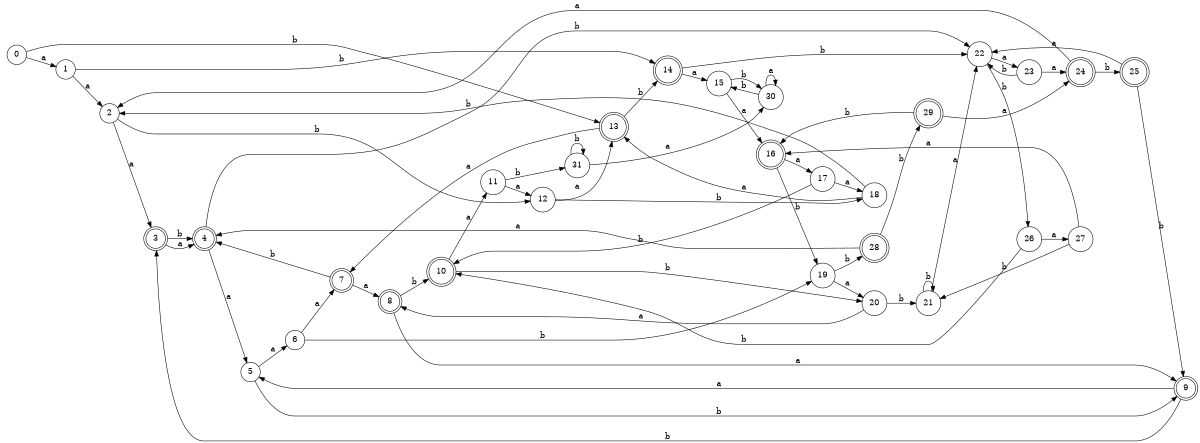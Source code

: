 digraph n26_5 {
__start0 [label="" shape="none"];

rankdir=LR;
size="8,5";

s0 [style="filled", color="black", fillcolor="white" shape="circle", label="0"];
s1 [style="filled", color="black", fillcolor="white" shape="circle", label="1"];
s2 [style="filled", color="black", fillcolor="white" shape="circle", label="2"];
s3 [style="rounded,filled", color="black", fillcolor="white" shape="doublecircle", label="3"];
s4 [style="rounded,filled", color="black", fillcolor="white" shape="doublecircle", label="4"];
s5 [style="filled", color="black", fillcolor="white" shape="circle", label="5"];
s6 [style="filled", color="black", fillcolor="white" shape="circle", label="6"];
s7 [style="rounded,filled", color="black", fillcolor="white" shape="doublecircle", label="7"];
s8 [style="rounded,filled", color="black", fillcolor="white" shape="doublecircle", label="8"];
s9 [style="rounded,filled", color="black", fillcolor="white" shape="doublecircle", label="9"];
s10 [style="rounded,filled", color="black", fillcolor="white" shape="doublecircle", label="10"];
s11 [style="filled", color="black", fillcolor="white" shape="circle", label="11"];
s12 [style="filled", color="black", fillcolor="white" shape="circle", label="12"];
s13 [style="rounded,filled", color="black", fillcolor="white" shape="doublecircle", label="13"];
s14 [style="rounded,filled", color="black", fillcolor="white" shape="doublecircle", label="14"];
s15 [style="filled", color="black", fillcolor="white" shape="circle", label="15"];
s16 [style="rounded,filled", color="black", fillcolor="white" shape="doublecircle", label="16"];
s17 [style="filled", color="black", fillcolor="white" shape="circle", label="17"];
s18 [style="filled", color="black", fillcolor="white" shape="circle", label="18"];
s19 [style="filled", color="black", fillcolor="white" shape="circle", label="19"];
s20 [style="filled", color="black", fillcolor="white" shape="circle", label="20"];
s21 [style="filled", color="black", fillcolor="white" shape="circle", label="21"];
s22 [style="filled", color="black", fillcolor="white" shape="circle", label="22"];
s23 [style="filled", color="black", fillcolor="white" shape="circle", label="23"];
s24 [style="rounded,filled", color="black", fillcolor="white" shape="doublecircle", label="24"];
s25 [style="rounded,filled", color="black", fillcolor="white" shape="doublecircle", label="25"];
s26 [style="filled", color="black", fillcolor="white" shape="circle", label="26"];
s27 [style="filled", color="black", fillcolor="white" shape="circle", label="27"];
s28 [style="rounded,filled", color="black", fillcolor="white" shape="doublecircle", label="28"];
s29 [style="rounded,filled", color="black", fillcolor="white" shape="doublecircle", label="29"];
s30 [style="filled", color="black", fillcolor="white" shape="circle", label="30"];
s31 [style="filled", color="black", fillcolor="white" shape="circle", label="31"];
s0 -> s1 [label="a"];
s0 -> s13 [label="b"];
s1 -> s2 [label="a"];
s1 -> s14 [label="b"];
s2 -> s3 [label="a"];
s2 -> s12 [label="b"];
s3 -> s4 [label="a"];
s3 -> s4 [label="b"];
s4 -> s5 [label="a"];
s4 -> s22 [label="b"];
s5 -> s6 [label="a"];
s5 -> s9 [label="b"];
s6 -> s7 [label="a"];
s6 -> s19 [label="b"];
s7 -> s8 [label="a"];
s7 -> s4 [label="b"];
s8 -> s9 [label="a"];
s8 -> s10 [label="b"];
s9 -> s5 [label="a"];
s9 -> s3 [label="b"];
s10 -> s11 [label="a"];
s10 -> s20 [label="b"];
s11 -> s12 [label="a"];
s11 -> s31 [label="b"];
s12 -> s13 [label="a"];
s12 -> s18 [label="b"];
s13 -> s7 [label="a"];
s13 -> s14 [label="b"];
s14 -> s15 [label="a"];
s14 -> s22 [label="b"];
s15 -> s16 [label="a"];
s15 -> s30 [label="b"];
s16 -> s17 [label="a"];
s16 -> s19 [label="b"];
s17 -> s18 [label="a"];
s17 -> s10 [label="b"];
s18 -> s13 [label="a"];
s18 -> s2 [label="b"];
s19 -> s20 [label="a"];
s19 -> s28 [label="b"];
s20 -> s8 [label="a"];
s20 -> s21 [label="b"];
s21 -> s22 [label="a"];
s21 -> s21 [label="b"];
s22 -> s23 [label="a"];
s22 -> s26 [label="b"];
s23 -> s24 [label="a"];
s23 -> s22 [label="b"];
s24 -> s2 [label="a"];
s24 -> s25 [label="b"];
s25 -> s22 [label="a"];
s25 -> s9 [label="b"];
s26 -> s27 [label="a"];
s26 -> s10 [label="b"];
s27 -> s16 [label="a"];
s27 -> s21 [label="b"];
s28 -> s4 [label="a"];
s28 -> s29 [label="b"];
s29 -> s24 [label="a"];
s29 -> s16 [label="b"];
s30 -> s30 [label="a"];
s30 -> s15 [label="b"];
s31 -> s30 [label="a"];
s31 -> s31 [label="b"];

}